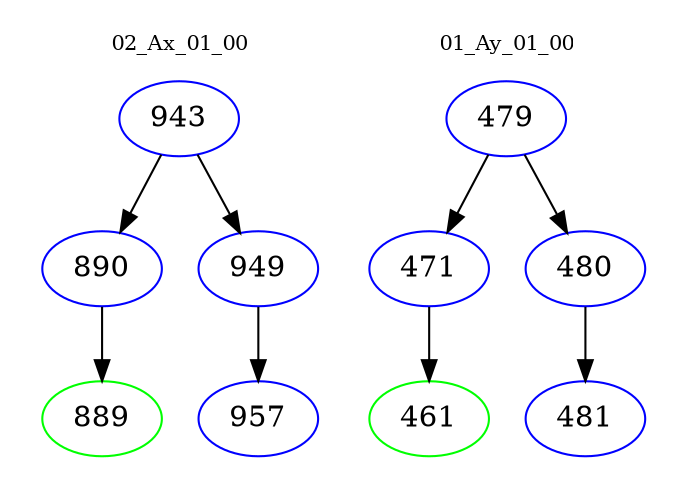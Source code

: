 digraph{
subgraph cluster_0 {
color = white
label = "02_Ax_01_00";
fontsize=10;
T0_943 [label="943", color="blue"]
T0_943 -> T0_890 [color="black"]
T0_890 [label="890", color="blue"]
T0_890 -> T0_889 [color="black"]
T0_889 [label="889", color="green"]
T0_943 -> T0_949 [color="black"]
T0_949 [label="949", color="blue"]
T0_949 -> T0_957 [color="black"]
T0_957 [label="957", color="blue"]
}
subgraph cluster_1 {
color = white
label = "01_Ay_01_00";
fontsize=10;
T1_479 [label="479", color="blue"]
T1_479 -> T1_471 [color="black"]
T1_471 [label="471", color="blue"]
T1_471 -> T1_461 [color="black"]
T1_461 [label="461", color="green"]
T1_479 -> T1_480 [color="black"]
T1_480 [label="480", color="blue"]
T1_480 -> T1_481 [color="black"]
T1_481 [label="481", color="blue"]
}
}
